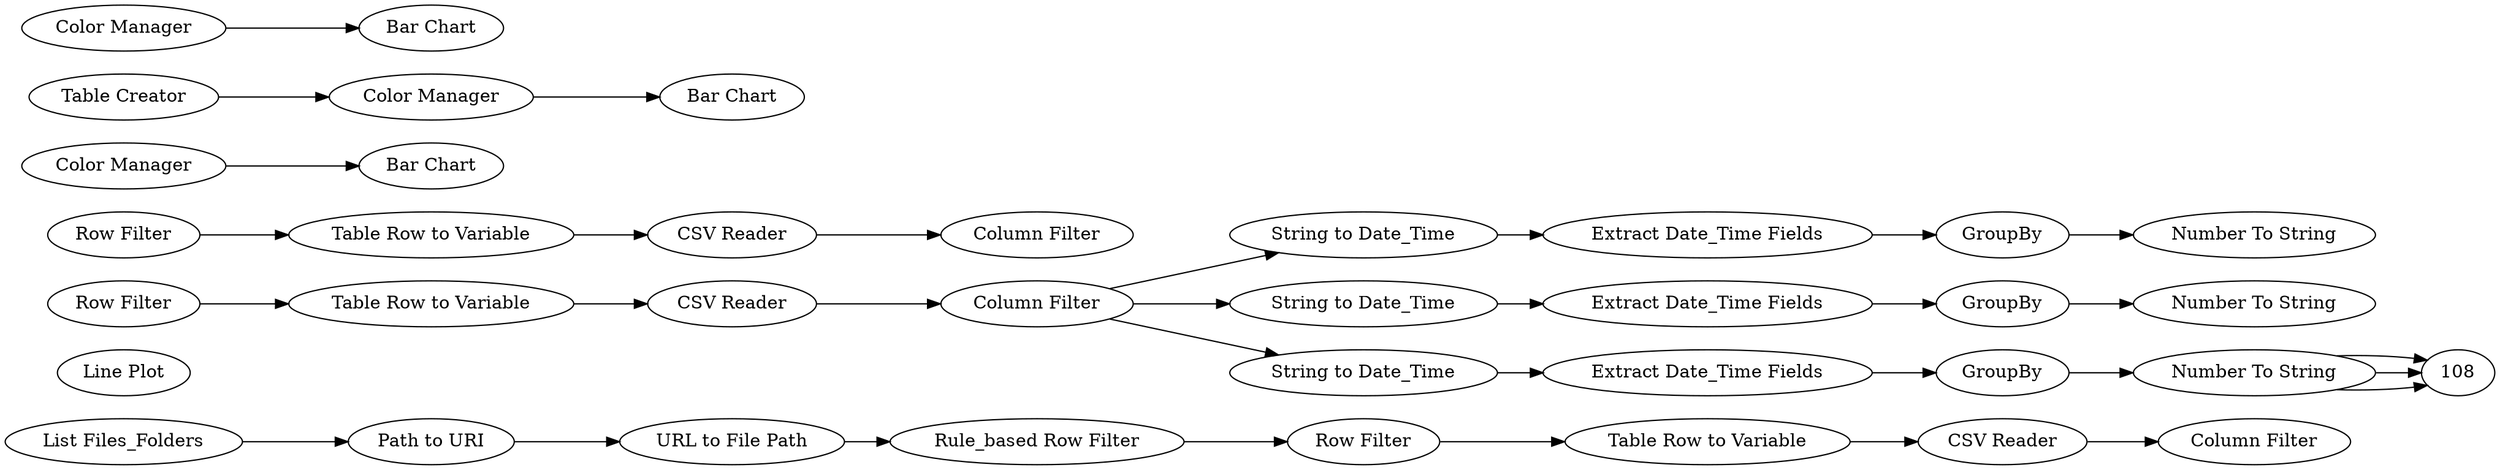 digraph {
	1 [label="List Files_Folders"]
	6 [label="Path to URI"]
	7 [label="URL to File Path"]
	9 [label="Rule_based Row Filter"]
	105 [label="Line Plot"]
	26 [label="String to Date_Time"]
	27 [label="String to Date_Time"]
	28 [label="String to Date_Time"]
	29 [label=GroupBy]
	30 [label="Extract Date_Time Fields"]
	31 [label="Extract Date_Time Fields"]
	32 [label=GroupBy]
	33 [label="Extract Date_Time Fields"]
	34 [label=GroupBy]
	99 [label="Number To String"]
	100 [label="Number To String"]
	102 [label="Number To String"]
	5 [label="CSV Reader"]
	10 [label="CSV Reader"]
	16 [label="CSV Reader"]
	17 [label="Row Filter"]
	18 [label="Table Row to Variable"]
	19 [label="Row Filter"]
	20 [label="Table Row to Variable"]
	21 [label="Row Filter"]
	22 [label="Table Row to Variable"]
	23 [label="Column Filter"]
	24 [label="Column Filter"]
	25 [label="Column Filter"]
	36 [label="Color Manager"]
	37 [label="Color Manager"]
	97 [label="Bar Chart"]
	98 [label="Table Creator"]
	101 [label="Bar Chart"]
	103 [label="Bar Chart"]
	104 [label="Color Manager"]
	5 -> 23
	10 -> 24
	16 -> 25
	17 -> 18
	18 -> 5
	19 -> 20
	20 -> 10
	21 -> 22
	22 -> 16
	26 -> 31
	27 -> 30
	28 -> 33
	29 -> 99
	30 -> 29
	31 -> 32
	32 -> 100
	33 -> 34
	34 -> 102
	25 -> 26
	25 -> 27
	25 -> 28
	36 -> 101
	37 -> 97
	98 -> 37
	104 -> 103
	1 -> 6
	6 -> 7
	7 -> 9
	9 -> 17
	102 -> 108
	102 -> 108
	102 -> 108
	rankdir=LR
}
